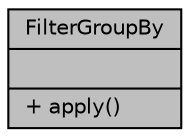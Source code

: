 digraph "FilterGroupBy"
{
 // LATEX_PDF_SIZE
  edge [fontname="Helvetica",fontsize="10",labelfontname="Helvetica",labelfontsize="10"];
  node [fontname="Helvetica",fontsize="10",shape=record];
  Node1 [label="{FilterGroupBy\n||+ apply()\l}",height=0.2,width=0.4,color="black", fillcolor="grey75", style="filled", fontcolor="black",tooltip="The implementation of the \"groupBy\" filter."];
}
